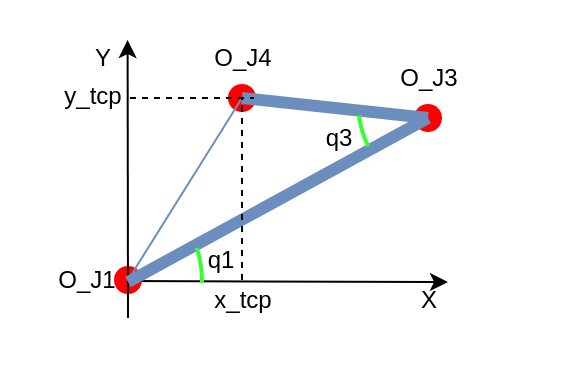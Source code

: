 <mxfile version="14.6.13" type="device"><diagram id="GNd8oQDXAvIMWvjF9iAM" name="第 1 页"><mxGraphModel dx="402" dy="182" grid="1" gridSize="10" guides="1" tooltips="1" connect="1" arrows="1" fold="1" page="1" pageScale="1" pageWidth="827" pageHeight="1169" math="0" shadow="0"><root><mxCell id="0"/><mxCell id="1" parent="0"/><mxCell id="ErC-ZXyXOR9S-mTD-ECP-1" value="" style="shape=waypoint;sketch=0;size=6;pointerEvents=1;points=[];resizable=0;rotatable=0;perimeter=centerPerimeter;snapToPoint=1;strokeColor=#FF0000;fillColor=#FF0000;strokeWidth=5;" vertex="1" parent="1"><mxGeometry x="317" y="401" width="40" height="40" as="geometry"/></mxCell><mxCell id="ErC-ZXyXOR9S-mTD-ECP-2" value="" style="endArrow=classic;html=1;" edge="1" parent="1"><mxGeometry width="50" height="50" relative="1" as="geometry"><mxPoint x="337" y="421.5" as="sourcePoint"/><mxPoint x="497" y="422" as="targetPoint"/></mxGeometry></mxCell><mxCell id="ErC-ZXyXOR9S-mTD-ECP-3" value="" style="endArrow=classic;html=1;" edge="1" parent="1"><mxGeometry width="50" height="50" relative="1" as="geometry"><mxPoint x="337" y="440" as="sourcePoint"/><mxPoint x="336.8" y="301" as="targetPoint"/></mxGeometry></mxCell><mxCell id="ErC-ZXyXOR9S-mTD-ECP-4" value="X" style="text;html=1;resizable=0;autosize=1;align=center;verticalAlign=middle;points=[];fillColor=none;strokeColor=none;rounded=0;" vertex="1" parent="1"><mxGeometry x="477" y="421" width="20" height="20" as="geometry"/></mxCell><mxCell id="ErC-ZXyXOR9S-mTD-ECP-5" value="Y" style="text;html=1;resizable=0;autosize=1;align=center;verticalAlign=middle;points=[];fillColor=none;strokeColor=none;rounded=0;" vertex="1" parent="1"><mxGeometry x="314" y="300" width="20" height="20" as="geometry"/></mxCell><mxCell id="ErC-ZXyXOR9S-mTD-ECP-6" value="" style="shape=waypoint;sketch=0;size=6;pointerEvents=1;points=[];resizable=0;rotatable=0;perimeter=centerPerimeter;snapToPoint=1;strokeColor=#FF0000;fillColor=#FF0000;strokeWidth=5;" vertex="1" parent="1"><mxGeometry x="467" y="320" width="40" height="40" as="geometry"/></mxCell><mxCell id="ErC-ZXyXOR9S-mTD-ECP-7" value="" style="endArrow=none;html=1;fillColor=#dae8fc;strokeColor=#6c8ebf;strokeWidth=6;" edge="1" parent="1" target="ErC-ZXyXOR9S-mTD-ECP-6"><mxGeometry width="50" height="50" relative="1" as="geometry"><mxPoint x="337" y="422" as="sourcePoint"/><mxPoint x="457" y="341" as="targetPoint"/></mxGeometry></mxCell><mxCell id="ErC-ZXyXOR9S-mTD-ECP-8" value="" style="shape=waypoint;sketch=0;size=6;pointerEvents=1;points=[];resizable=0;rotatable=0;perimeter=centerPerimeter;snapToPoint=1;strokeColor=#FF0000;fillColor=#FF0000;strokeWidth=5;" vertex="1" parent="1"><mxGeometry x="374" y="310" width="40" height="40" as="geometry"/></mxCell><mxCell id="ErC-ZXyXOR9S-mTD-ECP-9" value="" style="endArrow=none;html=1;fillColor=#dae8fc;strokeColor=#6c8ebf;strokeWidth=6;entryX=0.613;entryY=0.504;entryDx=0;entryDy=0;entryPerimeter=0;exitX=-0.042;exitY=-0.068;exitDx=0;exitDy=0;exitPerimeter=0;" edge="1" parent="1" source="ErC-ZXyXOR9S-mTD-ECP-8" target="ErC-ZXyXOR9S-mTD-ECP-6"><mxGeometry width="50" height="50" relative="1" as="geometry"><mxPoint x="347" y="431" as="sourcePoint"/><mxPoint x="497" y="301" as="targetPoint"/></mxGeometry></mxCell><mxCell id="ErC-ZXyXOR9S-mTD-ECP-10" value="O_J1" style="text;html=1;resizable=0;autosize=1;align=center;verticalAlign=middle;points=[];fillColor=none;strokeColor=none;rounded=0;" vertex="1" parent="1"><mxGeometry x="296" y="411" width="40" height="20" as="geometry"/></mxCell><mxCell id="ErC-ZXyXOR9S-mTD-ECP-11" value="O_J3" style="text;html=1;resizable=0;autosize=1;align=center;verticalAlign=middle;points=[];fillColor=none;strokeColor=none;rounded=0;" vertex="1" parent="1"><mxGeometry x="467" y="310" width="40" height="20" as="geometry"/></mxCell><mxCell id="ErC-ZXyXOR9S-mTD-ECP-12" value="" style="endArrow=none;html=1;strokeWidth=1;strokeColor=#6C8EBF;" edge="1" parent="1" target="ErC-ZXyXOR9S-mTD-ECP-8"><mxGeometry width="50" height="50" relative="1" as="geometry"><mxPoint x="337" y="421" as="sourcePoint"/><mxPoint x="367" y="331" as="targetPoint"/></mxGeometry></mxCell><mxCell id="ErC-ZXyXOR9S-mTD-ECP-13" value="" style="endArrow=none;dashed=1;html=1;strokeWidth=1;" edge="1" parent="1"><mxGeometry width="50" height="50" relative="1" as="geometry"><mxPoint x="338" y="330" as="sourcePoint"/><mxPoint x="400" y="330" as="targetPoint"/></mxGeometry></mxCell><mxCell id="ErC-ZXyXOR9S-mTD-ECP-14" value="" style="endArrow=none;dashed=1;html=1;strokeWidth=1;" edge="1" parent="1" target="ErC-ZXyXOR9S-mTD-ECP-8"><mxGeometry width="50" height="50" relative="1" as="geometry"><mxPoint x="394" y="421" as="sourcePoint"/><mxPoint x="417" y="321" as="targetPoint"/></mxGeometry></mxCell><mxCell id="ErC-ZXyXOR9S-mTD-ECP-15" value="O_J4" style="text;html=1;resizable=0;autosize=1;align=center;verticalAlign=middle;points=[];fillColor=none;strokeColor=none;rounded=0;" vertex="1" parent="1"><mxGeometry x="374" y="300" width="40" height="20" as="geometry"/></mxCell><mxCell id="ErC-ZXyXOR9S-mTD-ECP-16" value="y_tcp" style="text;html=1;resizable=0;autosize=1;align=center;verticalAlign=middle;points=[];fillColor=none;strokeColor=none;rounded=0;" vertex="1" parent="1"><mxGeometry x="299" y="319" width="40" height="20" as="geometry"/></mxCell><mxCell id="ErC-ZXyXOR9S-mTD-ECP-17" value="x_tcp" style="text;html=1;resizable=0;autosize=1;align=center;verticalAlign=middle;points=[];fillColor=none;strokeColor=none;rounded=0;" vertex="1" parent="1"><mxGeometry x="374" y="421" width="40" height="20" as="geometry"/></mxCell><mxCell id="ErC-ZXyXOR9S-mTD-ECP-18" value="" style="verticalLabelPosition=bottom;verticalAlign=top;html=1;shape=mxgraph.basic.arc;startAngle=0.948;endAngle=0.005;strokeWidth=2;rotation=0;direction=south;fillColor=#33FF33;strokeColor=#33FF33;" vertex="1" parent="1"><mxGeometry x="274" y="371" width="100" height="100" as="geometry"/></mxCell><mxCell id="ErC-ZXyXOR9S-mTD-ECP-19" value="" style="verticalLabelPosition=bottom;verticalAlign=top;html=1;shape=mxgraph.basic.arc;startAngle=0.677;endAngle=0.729;strokeColor=#33FF33;strokeWidth=2;fillColor=#33FF33;" vertex="1" parent="1"><mxGeometry x="452" y="282" width="100" height="100" as="geometry"/></mxCell><mxCell id="ErC-ZXyXOR9S-mTD-ECP-20" value="q1" style="text;html=1;resizable=0;autosize=1;align=center;verticalAlign=middle;points=[];fillColor=none;strokeColor=none;rounded=0;" vertex="1" parent="1"><mxGeometry x="368" y="401" width="30" height="20" as="geometry"/></mxCell><mxCell id="ErC-ZXyXOR9S-mTD-ECP-21" value="q3" style="text;html=1;resizable=0;autosize=1;align=center;verticalAlign=middle;points=[];fillColor=none;strokeColor=none;rounded=0;" vertex="1" parent="1"><mxGeometry x="427" y="340" width="30" height="20" as="geometry"/></mxCell></root></mxGraphModel></diagram></mxfile>